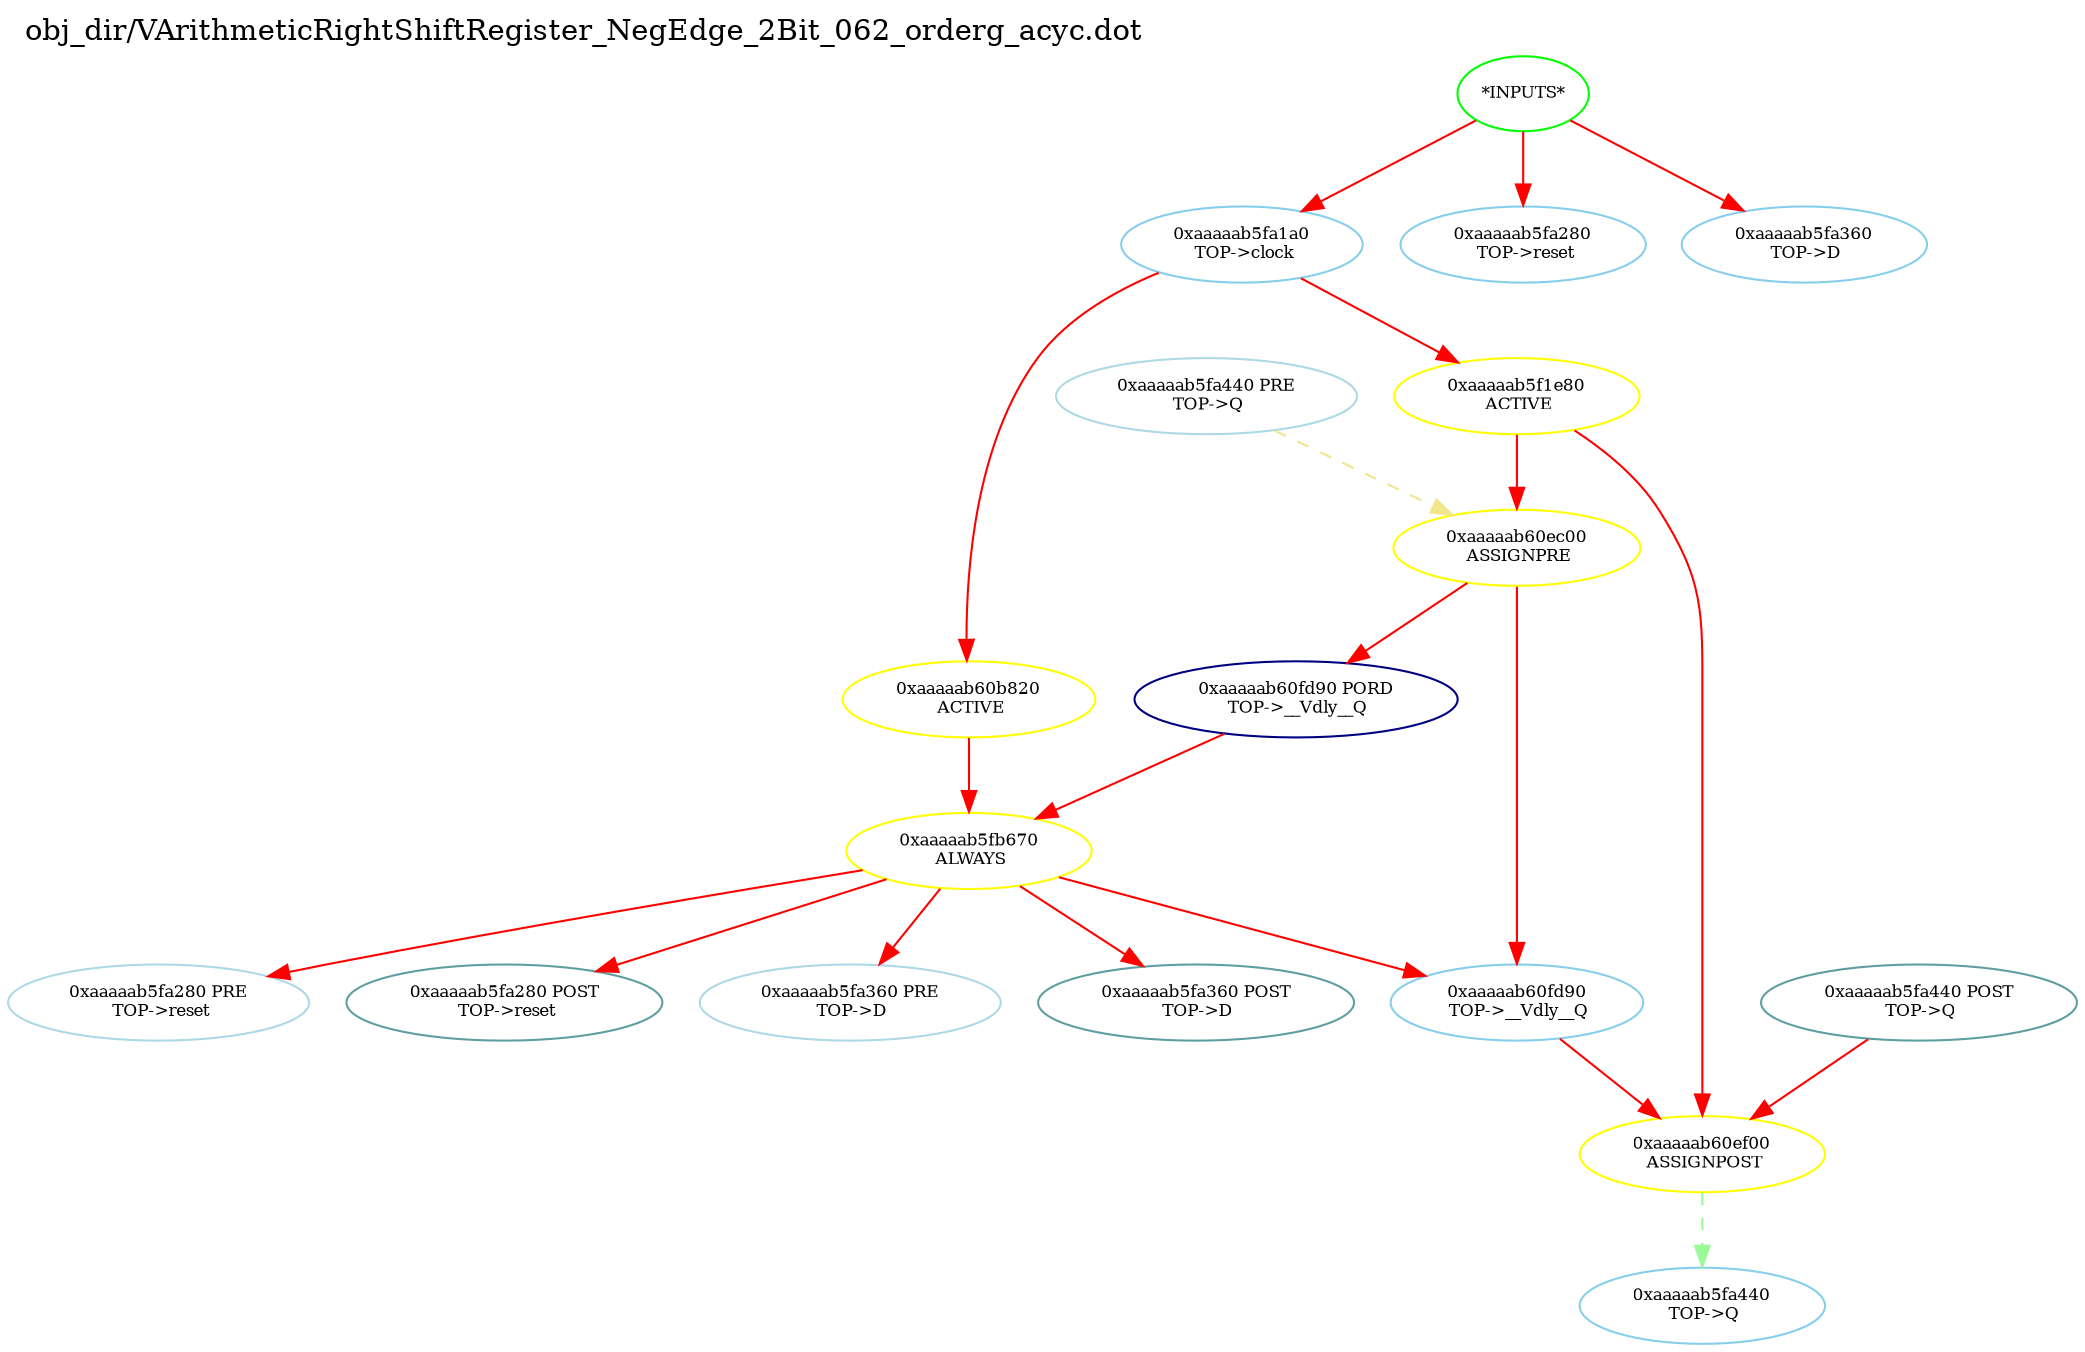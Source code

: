 digraph v3graph {
	graph	[label="obj_dir/VArithmeticRightShiftRegister_NegEdge_2Bit_062_orderg_acyc.dot",
		 labelloc=t, labeljust=l,
		 //size="7.5,10",
		 rankdir=TB];
	n0	[fontsize=8 label="*INPUTS*", color=green];
	n0xaaaaab5f9fe0_1	[fontsize=8 label="0xaaaaab5fa1a0\n TOP->clock", color=skyblue];
	n0xaaaaab5f9fe0_2	[fontsize=8 label="0xaaaaab5fa280\n TOP->reset", color=skyblue];
	n0xaaaaab5f9fe0_3	[fontsize=8 label="0xaaaaab5fa360\n TOP->D", color=skyblue];
	n0xaaaaab5f9fe0_4	[fontsize=8 label="0xaaaaab60b820\n ACTIVE", color=yellow];
	n0xaaaaab5f9fe0_5	[fontsize=8 label="0xaaaaab5fb670\n ALWAYS", color=yellow];
	n0xaaaaab5f9fe0_6	[fontsize=8 label="0xaaaaab5fa280 PRE\n TOP->reset", color=lightblue];
	n0xaaaaab5f9fe0_7	[fontsize=8 label="0xaaaaab5fa280 POST\n TOP->reset", color=CadetBlue];
	n0xaaaaab5f9fe0_8	[fontsize=8 label="0xaaaaab5fa360 PRE\n TOP->D", color=lightblue];
	n0xaaaaab5f9fe0_9	[fontsize=8 label="0xaaaaab5fa360 POST\n TOP->D", color=CadetBlue];
	n0xaaaaab5f9fe0_10	[fontsize=8 label="0xaaaaab60fd90 PORD\n TOP->__Vdly__Q", color=NavyBlue];
	n0xaaaaab5f9fe0_11	[fontsize=8 label="0xaaaaab60fd90\n TOP->__Vdly__Q", color=skyblue];
	n0xaaaaab5f9fe0_12	[fontsize=8 label="0xaaaaab5f1e80\n ACTIVE", color=yellow];
	n0xaaaaab5f9fe0_13	[fontsize=8 label="0xaaaaab60ec00\n ASSIGNPRE", color=yellow];
	n0xaaaaab5f9fe0_14	[fontsize=8 label="0xaaaaab5fa440 PRE\n TOP->Q", color=lightblue];
	n0xaaaaab5f9fe0_15	[fontsize=8 label="0xaaaaab60ef00\n ASSIGNPOST", color=yellow];
	n0xaaaaab5f9fe0_16	[fontsize=8 label="0xaaaaab5fa440\n TOP->Q", color=skyblue];
	n0xaaaaab5f9fe0_17	[fontsize=8 label="0xaaaaab5fa440 POST\n TOP->Q", color=CadetBlue];
	n0 -> n0xaaaaab5f9fe0_1 [fontsize=8 label="" weight=1 color=red];
	n0 -> n0xaaaaab5f9fe0_2 [fontsize=8 label="" weight=1 color=red];
	n0 -> n0xaaaaab5f9fe0_3 [fontsize=8 label="" weight=1 color=red];
	n0xaaaaab5f9fe0_1 -> n0xaaaaab5f9fe0_4 [fontsize=8 label="" weight=8 color=red];
	n0xaaaaab5f9fe0_1 -> n0xaaaaab5f9fe0_12 [fontsize=8 label="" weight=8 color=red];
	n0xaaaaab5f9fe0_4 -> n0xaaaaab5f9fe0_5 [fontsize=8 label="" weight=32 color=red];
	n0xaaaaab5f9fe0_5 -> n0xaaaaab5f9fe0_6 [fontsize=8 label="" weight=32 color=red];
	n0xaaaaab5f9fe0_5 -> n0xaaaaab5f9fe0_7 [fontsize=8 label="" weight=2 color=red];
	n0xaaaaab5f9fe0_5 -> n0xaaaaab5f9fe0_8 [fontsize=8 label="" weight=32 color=red];
	n0xaaaaab5f9fe0_5 -> n0xaaaaab5f9fe0_9 [fontsize=8 label="" weight=2 color=red];
	n0xaaaaab5f9fe0_5 -> n0xaaaaab5f9fe0_11 [fontsize=8 label="" weight=32 color=red];
	n0xaaaaab5f9fe0_10 -> n0xaaaaab5f9fe0_5 [fontsize=8 label="" weight=32 color=red];
	n0xaaaaab5f9fe0_11 -> n0xaaaaab5f9fe0_15 [fontsize=8 label="" weight=8 color=red];
	n0xaaaaab5f9fe0_12 -> n0xaaaaab5f9fe0_13 [fontsize=8 label="" weight=32 color=red];
	n0xaaaaab5f9fe0_12 -> n0xaaaaab5f9fe0_15 [fontsize=8 label="" weight=32 color=red];
	n0xaaaaab5f9fe0_13 -> n0xaaaaab5f9fe0_10 [fontsize=8 label="" weight=32 color=red];
	n0xaaaaab5f9fe0_13 -> n0xaaaaab5f9fe0_11 [fontsize=8 label="" weight=32 color=red];
	n0xaaaaab5f9fe0_14 -> n0xaaaaab5f9fe0_13 [fontsize=8 label="" weight=3 color=khaki style=dashed];
	n0xaaaaab5f9fe0_15 -> n0xaaaaab5f9fe0_16 [fontsize=8 label="" weight=1 color=PaleGreen style=dashed];
	n0xaaaaab5f9fe0_17 -> n0xaaaaab5f9fe0_15 [fontsize=8 label="" weight=2 color=red];
}

